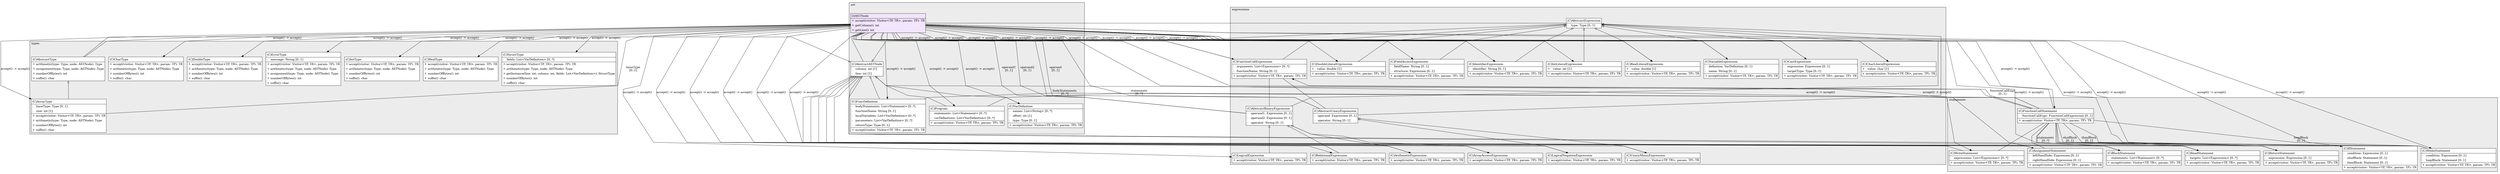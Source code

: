 @startuml

/' diagram meta data start
config=StructureConfiguration;
{
  "projectClassification": {
    "searchMode": "OpenProject", // OpenProject, AllProjects
    "includedProjects": "",
    "pathEndKeywords": "*.impl",
    "isClientPath": "",
    "isClientName": "",
    "isTestPath": "",
    "isTestName": "",
    "isMappingPath": "",
    "isMappingName": "",
    "isDataAccessPath": "",
    "isDataAccessName": "",
    "isDataStructurePath": "",
    "isDataStructureName": "",
    "isInterfaceStructuresPath": "",
    "isInterfaceStructuresName": "",
    "isEntryPointPath": "",
    "isEntryPointName": "",
    "treatFinalFieldsAsMandatory": false
  },
  "graphRestriction": {
    "classPackageExcludeFilter": "",
    "classPackageIncludeFilter": "",
    "classNameExcludeFilter": "",
    "classNameIncludeFilter": "",
    "methodNameExcludeFilter": "",
    "methodNameIncludeFilter": "",
    "removeByInheritance": "", // inheritance/annotation based filtering is done in a second step
    "removeByAnnotation": "",
    "removeByClassPackage": "", // cleanup the graph after inheritance/annotation based filtering is done
    "removeByClassName": "",
    "cutMappings": false,
    "cutEnum": true,
    "cutTests": true,
    "cutClient": true,
    "cutDataAccess": false,
    "cutInterfaceStructures": false,
    "cutDataStructures": false,
    "cutGetterAndSetter": true,
    "cutConstructors": true
  },
  "graphTraversal": {
    "forwardDepth": 6,
    "backwardDepth": 6,
    "classPackageExcludeFilter": "",
    "classPackageIncludeFilter": "",
    "classNameExcludeFilter": "",
    "classNameIncludeFilter": "",
    "methodNameExcludeFilter": "",
    "methodNameIncludeFilter": "",
    "hideMappings": false,
    "hideDataStructures": false,
    "hidePrivateMethods": true,
    "hideInterfaceCalls": true, // indirection: implementation -> interface (is hidden) -> implementation
    "onlyShowApplicationEntryPoints": false, // root node is included
    "useMethodCallsForStructureDiagram": "ForwardOnly" // ForwardOnly, BothDirections, No
  },
  "details": {
    "aggregation": "GroupByClass", // ByClass, GroupByClass, None
    "showClassGenericTypes": true,
    "showMethods": true,
    "showMethodParameterNames": true,
    "showMethodParameterTypes": true,
    "showMethodReturnType": true,
    "showPackageLevels": 2,
    "showDetailedClassStructure": true
  },
  "rootClass": "ast.ASTNode",
  "extensionCallbackMethod": "" // qualified.class.name#methodName - signature: public static String method(String)
}
diagram meta data end '/



digraph g {
    rankdir="TB"
    splines=polyline
    

'nodes 
subgraph cluster_110844025 { 
   	label=types
	labeljust=l
	fillcolor="#ececec"
	style=filled
   
   AbstractType110844025[
	label=<<TABLE BORDER="1" CELLBORDER="0" CELLPADDING="4" CELLSPACING="0">
<TR><TD ALIGN="LEFT" >(C)AbstractType</TD></TR>
<HR/>
<TR><TD ALIGN="LEFT" >+ arithmetic(type: Type, node: ASTNode): Type</TD></TR>
<TR><TD ALIGN="LEFT" >+ assignment(type: Type, node: ASTNode): Type</TD></TR>
<TR><TD ALIGN="LEFT" >+ numberOfBytes(): int</TD></TR>
<TR><TD ALIGN="LEFT" >+ suffix(): char</TD></TR>
</TABLE>>
	style=filled
	margin=0
	shape=plaintext
	fillcolor="#FFFFFF"
];

ArrayType110844025[
	label=<<TABLE BORDER="1" CELLBORDER="0" CELLPADDING="4" CELLSPACING="0">
<TR><TD ALIGN="LEFT" >(C)ArrayType</TD></TR>
<HR/>
<TR><TD ALIGN="LEFT" >-   baseType: Type [0..1]</TD></TR>
<TR><TD ALIGN="LEFT" >-   size: int [1]</TD></TR>
<HR/>
<TR><TD ALIGN="LEFT" >+ accept(visitor: Visitor&lt;TP, TR&gt;, param: TP): TR</TD></TR>
<TR><TD ALIGN="LEFT" >+ arithmetic(type: Type, node: ASTNode): Type</TD></TR>
<TR><TD ALIGN="LEFT" >+ numberOfBytes(): int</TD></TR>
<TR><TD ALIGN="LEFT" >+ suffix(): char</TD></TR>
</TABLE>>
	style=filled
	margin=0
	shape=plaintext
	fillcolor="#FFFFFF"
];

CharType110844025[
	label=<<TABLE BORDER="1" CELLBORDER="0" CELLPADDING="4" CELLSPACING="0">
<TR><TD ALIGN="LEFT" >(C)CharType</TD></TR>
<HR/>
<TR><TD ALIGN="LEFT" >+ accept(visitor: Visitor&lt;TP, TR&gt;, param: TP): TR</TD></TR>
<TR><TD ALIGN="LEFT" >+ arithmetic(type: Type, node: ASTNode): Type</TD></TR>
<TR><TD ALIGN="LEFT" >+ numberOfBytes(): int</TD></TR>
<TR><TD ALIGN="LEFT" >+ suffix(): char</TD></TR>
</TABLE>>
	style=filled
	margin=0
	shape=plaintext
	fillcolor="#FFFFFF"
];

DoubleType110844025[
	label=<<TABLE BORDER="1" CELLBORDER="0" CELLPADDING="4" CELLSPACING="0">
<TR><TD ALIGN="LEFT" >(C)DoubleType</TD></TR>
<HR/>
<TR><TD ALIGN="LEFT" >+ accept(visitor: Visitor&lt;TP, TR&gt;, param: TP): TR</TD></TR>
<TR><TD ALIGN="LEFT" >+ arithmetic(type: Type, node: ASTNode): Type</TD></TR>
<TR><TD ALIGN="LEFT" >+ numberOfBytes(): int</TD></TR>
<TR><TD ALIGN="LEFT" >+ suffix(): char</TD></TR>
</TABLE>>
	style=filled
	margin=0
	shape=plaintext
	fillcolor="#FFFFFF"
];

ErrorType110844025[
	label=<<TABLE BORDER="1" CELLBORDER="0" CELLPADDING="4" CELLSPACING="0">
<TR><TD ALIGN="LEFT" >(C)ErrorType</TD></TR>
<HR/>
<TR><TD ALIGN="LEFT" >-   message: String [0..1]</TD></TR>
<HR/>
<TR><TD ALIGN="LEFT" >+ accept(visitor: Visitor&lt;TP, TR&gt;, param: TP): TR</TD></TR>
<TR><TD ALIGN="LEFT" >+ arithmetic(type: Type, node: ASTNode): Type</TD></TR>
<TR><TD ALIGN="LEFT" >+ assignment(type: Type, node: ASTNode): Type</TD></TR>
<TR><TD ALIGN="LEFT" >+ numberOfBytes(): int</TD></TR>
<TR><TD ALIGN="LEFT" >+ suffix(): char</TD></TR>
</TABLE>>
	style=filled
	margin=0
	shape=plaintext
	fillcolor="#FFFFFF"
];

IntType110844025[
	label=<<TABLE BORDER="1" CELLBORDER="0" CELLPADDING="4" CELLSPACING="0">
<TR><TD ALIGN="LEFT" >(C)IntType</TD></TR>
<HR/>
<TR><TD ALIGN="LEFT" >+ accept(visitor: Visitor&lt;TP, TR&gt;, param: TP): TR</TD></TR>
<TR><TD ALIGN="LEFT" >+ arithmetic(type: Type, node: ASTNode): Type</TD></TR>
<TR><TD ALIGN="LEFT" >+ numberOfBytes(): int</TD></TR>
<TR><TD ALIGN="LEFT" >+ suffix(): char</TD></TR>
</TABLE>>
	style=filled
	margin=0
	shape=plaintext
	fillcolor="#FFFFFF"
];

RealType110844025[
	label=<<TABLE BORDER="1" CELLBORDER="0" CELLPADDING="4" CELLSPACING="0">
<TR><TD ALIGN="LEFT" >(C)RealType</TD></TR>
<HR/>
<TR><TD ALIGN="LEFT" >+ accept(visitor: Visitor&lt;TP, TR&gt;, param: TP): TR</TD></TR>
<TR><TD ALIGN="LEFT" >+ arithmetic(type: Type, node: ASTNode): Type</TD></TR>
<TR><TD ALIGN="LEFT" >+ numberOfBytes(): int</TD></TR>
<TR><TD ALIGN="LEFT" >+ suffix(): char</TD></TR>
</TABLE>>
	style=filled
	margin=0
	shape=plaintext
	fillcolor="#FFFFFF"
];

StructType110844025[
	label=<<TABLE BORDER="1" CELLBORDER="0" CELLPADDING="4" CELLSPACING="0">
<TR><TD ALIGN="LEFT" >(C)StructType</TD></TR>
<HR/>
<TR><TD ALIGN="LEFT" >-   fields: List&lt;VarDefinition&gt; [0..*]</TD></TR>
<HR/>
<TR><TD ALIGN="LEFT" >+ accept(visitor: Visitor&lt;TP, TR&gt;, param: TP): TR</TD></TR>
<TR><TD ALIGN="LEFT" >+ arithmetic(type: Type, node: ASTNode): Type</TD></TR>
<TR><TD ALIGN="LEFT" >+ getInstance(line: int, column: int, fields: List&lt;VarDefinition&gt;): StructType</TD></TR>
<TR><TD ALIGN="LEFT" >+ numberOfBytes(): int</TD></TR>
<TR><TD ALIGN="LEFT" >+ suffix(): char</TD></TR>
</TABLE>>
	style=filled
	margin=0
	shape=plaintext
	fillcolor="#FFFFFF"
];
} 

subgraph cluster_175554779 { 
   	label=expressions
	labeljust=l
	fillcolor="#ececec"
	style=filled
   
   AbstractBinaryExpression42352495[
	label=<<TABLE BORDER="1" CELLBORDER="0" CELLPADDING="4" CELLSPACING="0">
<TR><TD ALIGN="LEFT" >(C)AbstractBinaryExpression</TD></TR>
<HR/>
<TR><TD ALIGN="LEFT" >-   operand1: Expression [0..1]</TD></TR>
<TR><TD ALIGN="LEFT" >-   operand2: Expression [0..1]</TD></TR>
<TR><TD ALIGN="LEFT" >-   operator: String [0..1]</TD></TR>
</TABLE>>
	style=filled
	margin=0
	shape=plaintext
	fillcolor="#FFFFFF"
];

AbstractExpression42352495[
	label=<<TABLE BORDER="1" CELLBORDER="0" CELLPADDING="4" CELLSPACING="0">
<TR><TD ALIGN="LEFT" >(C)AbstractExpression</TD></TR>
<HR/>
<TR><TD ALIGN="LEFT" >-   type: Type [0..1]</TD></TR>
</TABLE>>
	style=filled
	margin=0
	shape=plaintext
	fillcolor="#FFFFFF"
];

AbstractUnaryExpression42352495[
	label=<<TABLE BORDER="1" CELLBORDER="0" CELLPADDING="4" CELLSPACING="0">
<TR><TD ALIGN="LEFT" >(C)AbstractUnaryExpression</TD></TR>
<HR/>
<TR><TD ALIGN="LEFT" >-   operand: Expression [0..1]</TD></TR>
<TR><TD ALIGN="LEFT" >-   operator: String [0..1]</TD></TR>
</TABLE>>
	style=filled
	margin=0
	shape=plaintext
	fillcolor="#FFFFFF"
];

ArithmeticExpression42352495[
	label=<<TABLE BORDER="1" CELLBORDER="0" CELLPADDING="4" CELLSPACING="0">
<TR><TD ALIGN="LEFT" >(C)ArithmeticExpression</TD></TR>
<HR/>
<TR><TD ALIGN="LEFT" >+ accept(visitor: Visitor&lt;TP, TR&gt;, param: TP): TR</TD></TR>
</TABLE>>
	style=filled
	margin=0
	shape=plaintext
	fillcolor="#FFFFFF"
];

ArrayAccessExpression42352495[
	label=<<TABLE BORDER="1" CELLBORDER="0" CELLPADDING="4" CELLSPACING="0">
<TR><TD ALIGN="LEFT" >(C)ArrayAccessExpression</TD></TR>
<HR/>
<TR><TD ALIGN="LEFT" >+ accept(visitor: Visitor&lt;TP, TR&gt;, param: TP): TR</TD></TR>
</TABLE>>
	style=filled
	margin=0
	shape=plaintext
	fillcolor="#FFFFFF"
];

CastExpression42352495[
	label=<<TABLE BORDER="1" CELLBORDER="0" CELLPADDING="4" CELLSPACING="0">
<TR><TD ALIGN="LEFT" >(C)CastExpression</TD></TR>
<HR/>
<TR><TD ALIGN="LEFT" >-   expression: Expression [0..1]</TD></TR>
<TR><TD ALIGN="LEFT" >-   targetType: Type [0..1]</TD></TR>
<HR/>
<TR><TD ALIGN="LEFT" >+ accept(visitor: Visitor&lt;TP, TR&gt;, param: TP): TR</TD></TR>
</TABLE>>
	style=filled
	margin=0
	shape=plaintext
	fillcolor="#FFFFFF"
];

CharLiteralExpression42352495[
	label=<<TABLE BORDER="1" CELLBORDER="0" CELLPADDING="4" CELLSPACING="0">
<TR><TD ALIGN="LEFT" >(C)CharLiteralExpression</TD></TR>
<HR/>
<TR><TD ALIGN="LEFT" >+   value: char [1]</TD></TR>
<HR/>
<TR><TD ALIGN="LEFT" >+ accept(visitor: Visitor&lt;TP, TR&gt;, param: TP): TR</TD></TR>
</TABLE>>
	style=filled
	margin=0
	shape=plaintext
	fillcolor="#FFFFFF"
];

DoubleLiteralExpression42352495[
	label=<<TABLE BORDER="1" CELLBORDER="0" CELLPADDING="4" CELLSPACING="0">
<TR><TD ALIGN="LEFT" >(C)DoubleLiteralExpression</TD></TR>
<HR/>
<TR><TD ALIGN="LEFT" >+   value: double [1]</TD></TR>
<HR/>
<TR><TD ALIGN="LEFT" >+ accept(visitor: Visitor&lt;TP, TR&gt;, param: TP): TR</TD></TR>
</TABLE>>
	style=filled
	margin=0
	shape=plaintext
	fillcolor="#FFFFFF"
];

FieldAccessExpression42352495[
	label=<<TABLE BORDER="1" CELLBORDER="0" CELLPADDING="4" CELLSPACING="0">
<TR><TD ALIGN="LEFT" >(C)FieldAccessExpression</TD></TR>
<HR/>
<TR><TD ALIGN="LEFT" >-   fieldName: String [0..1]</TD></TR>
<TR><TD ALIGN="LEFT" >-   structure: Expression [0..1]</TD></TR>
<HR/>
<TR><TD ALIGN="LEFT" >+ accept(visitor: Visitor&lt;TP, TR&gt;, param: TP): TR</TD></TR>
</TABLE>>
	style=filled
	margin=0
	shape=plaintext
	fillcolor="#FFFFFF"
];

FunctionCallExpression42352495[
	label=<<TABLE BORDER="1" CELLBORDER="0" CELLPADDING="4" CELLSPACING="0">
<TR><TD ALIGN="LEFT" >(C)FunctionCallExpression</TD></TR>
<HR/>
<TR><TD ALIGN="LEFT" >-   arguments: List&lt;Expression&gt; [0..*]</TD></TR>
<TR><TD ALIGN="LEFT" >-   functionName: String [0..1]</TD></TR>
<HR/>
<TR><TD ALIGN="LEFT" >+ accept(visitor: Visitor&lt;TP, TR&gt;, param: TP): TR</TD></TR>
</TABLE>>
	style=filled
	margin=0
	shape=plaintext
	fillcolor="#FFFFFF"
];

IdentifierExpression42352495[
	label=<<TABLE BORDER="1" CELLBORDER="0" CELLPADDING="4" CELLSPACING="0">
<TR><TD ALIGN="LEFT" >(C)IdentifierExpression</TD></TR>
<HR/>
<TR><TD ALIGN="LEFT" >-   identifier: String [0..1]</TD></TR>
<HR/>
<TR><TD ALIGN="LEFT" >+ accept(visitor: Visitor&lt;TP, TR&gt;, param: TP): TR</TD></TR>
</TABLE>>
	style=filled
	margin=0
	shape=plaintext
	fillcolor="#FFFFFF"
];

IntLiteralExpression42352495[
	label=<<TABLE BORDER="1" CELLBORDER="0" CELLPADDING="4" CELLSPACING="0">
<TR><TD ALIGN="LEFT" >(C)IntLiteralExpression</TD></TR>
<HR/>
<TR><TD ALIGN="LEFT" >+   value: int [1]</TD></TR>
<HR/>
<TR><TD ALIGN="LEFT" >+ accept(visitor: Visitor&lt;TP, TR&gt;, param: TP): TR</TD></TR>
</TABLE>>
	style=filled
	margin=0
	shape=plaintext
	fillcolor="#FFFFFF"
];

LogicalExpression42352495[
	label=<<TABLE BORDER="1" CELLBORDER="0" CELLPADDING="4" CELLSPACING="0">
<TR><TD ALIGN="LEFT" >(C)LogicalExpression</TD></TR>
<HR/>
<TR><TD ALIGN="LEFT" >+ accept(visitor: Visitor&lt;TP, TR&gt;, param: TP): TR</TD></TR>
</TABLE>>
	style=filled
	margin=0
	shape=plaintext
	fillcolor="#FFFFFF"
];

LogicalNegationExpression42352495[
	label=<<TABLE BORDER="1" CELLBORDER="0" CELLPADDING="4" CELLSPACING="0">
<TR><TD ALIGN="LEFT" >(C)LogicalNegationExpression</TD></TR>
<HR/>
<TR><TD ALIGN="LEFT" >+ accept(visitor: Visitor&lt;TP, TR&gt;, param: TP): TR</TD></TR>
</TABLE>>
	style=filled
	margin=0
	shape=plaintext
	fillcolor="#FFFFFF"
];

RealLiteralExpression42352495[
	label=<<TABLE BORDER="1" CELLBORDER="0" CELLPADDING="4" CELLSPACING="0">
<TR><TD ALIGN="LEFT" >(C)RealLiteralExpression</TD></TR>
<HR/>
<TR><TD ALIGN="LEFT" >+   value: double [1]</TD></TR>
<HR/>
<TR><TD ALIGN="LEFT" >+ accept(visitor: Visitor&lt;TP, TR&gt;, param: TP): TR</TD></TR>
</TABLE>>
	style=filled
	margin=0
	shape=plaintext
	fillcolor="#FFFFFF"
];

RelationalExpression42352495[
	label=<<TABLE BORDER="1" CELLBORDER="0" CELLPADDING="4" CELLSPACING="0">
<TR><TD ALIGN="LEFT" >(C)RelationalExpression</TD></TR>
<HR/>
<TR><TD ALIGN="LEFT" >+ accept(visitor: Visitor&lt;TP, TR&gt;, param: TP): TR</TD></TR>
</TABLE>>
	style=filled
	margin=0
	shape=plaintext
	fillcolor="#FFFFFF"
];

UnaryMinusExpression42352495[
	label=<<TABLE BORDER="1" CELLBORDER="0" CELLPADDING="4" CELLSPACING="0">
<TR><TD ALIGN="LEFT" >(C)UnaryMinusExpression</TD></TR>
<HR/>
<TR><TD ALIGN="LEFT" >+ accept(visitor: Visitor&lt;TP, TR&gt;, param: TP): TR</TD></TR>
</TABLE>>
	style=filled
	margin=0
	shape=plaintext
	fillcolor="#FFFFFF"
];

VariableExpression42352495[
	label=<<TABLE BORDER="1" CELLBORDER="0" CELLPADDING="4" CELLSPACING="0">
<TR><TD ALIGN="LEFT" >(C)VariableExpression</TD></TR>
<HR/>
<TR><TD ALIGN="LEFT" >-   definition: VarDefinition [0..1]</TD></TR>
<TR><TD ALIGN="LEFT" >-   name: String [0..1]</TD></TR>
<HR/>
<TR><TD ALIGN="LEFT" >+ accept(visitor: Visitor&lt;TP, TR&gt;, param: TP): TR</TD></TR>
</TABLE>>
	style=filled
	margin=0
	shape=plaintext
	fillcolor="#FFFFFF"
];
} 

subgraph cluster_215087900 { 
   	label=statements
	labeljust=l
	fillcolor="#ececec"
	style=filled
   
   AssignmentStatement357932080[
	label=<<TABLE BORDER="1" CELLBORDER="0" CELLPADDING="4" CELLSPACING="0">
<TR><TD ALIGN="LEFT" >(C)AssignmentStatement</TD></TR>
<HR/>
<TR><TD ALIGN="LEFT" >-   leftHandSide: Expression [0..1]</TD></TR>
<TR><TD ALIGN="LEFT" >-   rightHandSide: Expression [0..1]</TD></TR>
<HR/>
<TR><TD ALIGN="LEFT" >+ accept(visitor: Visitor&lt;TP, TR&gt;, param: TP): TR</TD></TR>
</TABLE>>
	style=filled
	margin=0
	shape=plaintext
	fillcolor="#FFFFFF"
];

BlockStatement357932080[
	label=<<TABLE BORDER="1" CELLBORDER="0" CELLPADDING="4" CELLSPACING="0">
<TR><TD ALIGN="LEFT" >(C)BlockStatement</TD></TR>
<HR/>
<TR><TD ALIGN="LEFT" >-   statements: List&lt;Statement&gt; [0..*]</TD></TR>
<HR/>
<TR><TD ALIGN="LEFT" >+ accept(visitor: Visitor&lt;TP, TR&gt;, param: TP): TR</TD></TR>
</TABLE>>
	style=filled
	margin=0
	shape=plaintext
	fillcolor="#FFFFFF"
];

FunctionCallStatement357932080[
	label=<<TABLE BORDER="1" CELLBORDER="0" CELLPADDING="4" CELLSPACING="0">
<TR><TD ALIGN="LEFT" >(C)FunctionCallStatement</TD></TR>
<HR/>
<TR><TD ALIGN="LEFT" >-   functionCallExpr: FunctionCallExpression [0..1]</TD></TR>
<HR/>
<TR><TD ALIGN="LEFT" >+ accept(visitor: Visitor&lt;TP, TR&gt;, param: TP): TR</TD></TR>
</TABLE>>
	style=filled
	margin=0
	shape=plaintext
	fillcolor="#FFFFFF"
];

IfStatement357932080[
	label=<<TABLE BORDER="1" CELLBORDER="0" CELLPADDING="4" CELLSPACING="0">
<TR><TD ALIGN="LEFT" >(C)IfStatement</TD></TR>
<HR/>
<TR><TD ALIGN="LEFT" >-   condition: Expression [0..1]</TD></TR>
<TR><TD ALIGN="LEFT" >-   elseBlock: Statement [0..1]</TD></TR>
<TR><TD ALIGN="LEFT" >-   thenBlock: Statement [0..1]</TD></TR>
<HR/>
<TR><TD ALIGN="LEFT" >+ accept(visitor: Visitor&lt;TP, TR&gt;, param: TP): TR</TD></TR>
</TABLE>>
	style=filled
	margin=0
	shape=plaintext
	fillcolor="#FFFFFF"
];

ReadStatement357932080[
	label=<<TABLE BORDER="1" CELLBORDER="0" CELLPADDING="4" CELLSPACING="0">
<TR><TD ALIGN="LEFT" >(C)ReadStatement</TD></TR>
<HR/>
<TR><TD ALIGN="LEFT" >-   targets: List&lt;Expression&gt; [0..*]</TD></TR>
<HR/>
<TR><TD ALIGN="LEFT" >+ accept(visitor: Visitor&lt;TP, TR&gt;, param: TP): TR</TD></TR>
</TABLE>>
	style=filled
	margin=0
	shape=plaintext
	fillcolor="#FFFFFF"
];

ReturnStatement357932080[
	label=<<TABLE BORDER="1" CELLBORDER="0" CELLPADDING="4" CELLSPACING="0">
<TR><TD ALIGN="LEFT" >(C)ReturnStatement</TD></TR>
<HR/>
<TR><TD ALIGN="LEFT" >-   expression: Expression [0..1]</TD></TR>
<HR/>
<TR><TD ALIGN="LEFT" >+ accept(visitor: Visitor&lt;TP, TR&gt;, param: TP): TR</TD></TR>
</TABLE>>
	style=filled
	margin=0
	shape=plaintext
	fillcolor="#FFFFFF"
];

WhileStatement357932080[
	label=<<TABLE BORDER="1" CELLBORDER="0" CELLPADDING="4" CELLSPACING="0">
<TR><TD ALIGN="LEFT" >(C)WhileStatement</TD></TR>
<HR/>
<TR><TD ALIGN="LEFT" >-   condition: Expression [0..1]</TD></TR>
<TR><TD ALIGN="LEFT" >-   loopBlock: Statement [0..1]</TD></TR>
<HR/>
<TR><TD ALIGN="LEFT" >+ accept(visitor: Visitor&lt;TP, TR&gt;, param: TP): TR</TD></TR>
</TABLE>>
	style=filled
	margin=0
	shape=plaintext
	fillcolor="#FFFFFF"
];

WriteStatement357932080[
	label=<<TABLE BORDER="1" CELLBORDER="0" CELLPADDING="4" CELLSPACING="0">
<TR><TD ALIGN="LEFT" >(C)WriteStatement</TD></TR>
<HR/>
<TR><TD ALIGN="LEFT" >-   expressions: List&lt;Expression&gt; [0..*]</TD></TR>
<HR/>
<TR><TD ALIGN="LEFT" >+ accept(visitor: Visitor&lt;TP, TR&gt;, param: TP): TR</TD></TR>
</TABLE>>
	style=filled
	margin=0
	shape=plaintext
	fillcolor="#FFFFFF"
];
} 

subgraph cluster_96898 { 
   	label=ast
	labeljust=l
	fillcolor="#ececec"
	style=filled
   
   ASTNode96898[
	label=<<TABLE BORDER="1" CELLBORDER="0" CELLPADDING="4" CELLSPACING="0">
<TR><TD ALIGN="LEFT" >(I)ASTNode</TD></TR>
<HR/>
<TR><TD ALIGN="LEFT" >+ accept(visitor: Visitor&lt;TP, TR&gt;, param: TP): TR</TD></TR>
<TR><TD ALIGN="LEFT" >+ getColumn(): int</TD></TR>
<TR><TD ALIGN="LEFT" >+ getLine(): int</TD></TR>
</TABLE>>
	style=filled
	margin=0
	shape=plaintext
	fillcolor="#F1E5FD"
];

AbstractASTNode96898[
	label=<<TABLE BORDER="1" CELLBORDER="0" CELLPADDING="4" CELLSPACING="0">
<TR><TD ALIGN="LEFT" >(C)AbstractASTNode</TD></TR>
<HR/>
<TR><TD ALIGN="LEFT" >-   column: int [1]</TD></TR>
<TR><TD ALIGN="LEFT" >-   line: int [1]</TD></TR>
</TABLE>>
	style=filled
	margin=0
	shape=plaintext
	fillcolor="#FFFFFF"
];

FuncDefinition96898[
	label=<<TABLE BORDER="1" CELLBORDER="0" CELLPADDING="4" CELLSPACING="0">
<TR><TD ALIGN="LEFT" >(C)FuncDefinition</TD></TR>
<HR/>
<TR><TD ALIGN="LEFT" >-   bodyStatements: List&lt;Statement&gt; [0..*]</TD></TR>
<TR><TD ALIGN="LEFT" >-   functionName: String [0..1]</TD></TR>
<TR><TD ALIGN="LEFT" >-   localVariables: List&lt;VarDefinition&gt; [0..*]</TD></TR>
<TR><TD ALIGN="LEFT" >-   parameters: List&lt;VarDefinition&gt; [0..*]</TD></TR>
<TR><TD ALIGN="LEFT" >-   returnType: Type [0..1]</TD></TR>
<HR/>
<TR><TD ALIGN="LEFT" >+ accept(visitor: Visitor&lt;TP, TR&gt;, param: TP): TR</TD></TR>
</TABLE>>
	style=filled
	margin=0
	shape=plaintext
	fillcolor="#FFFFFF"
];

Program96898[
	label=<<TABLE BORDER="1" CELLBORDER="0" CELLPADDING="4" CELLSPACING="0">
<TR><TD ALIGN="LEFT" >(C)Program</TD></TR>
<HR/>
<TR><TD ALIGN="LEFT" >-   statements: List&lt;Statement&gt; [0..*]</TD></TR>
<TR><TD ALIGN="LEFT" >-   varDefinitions: List&lt;VarDefinition&gt; [0..*]</TD></TR>
<HR/>
<TR><TD ALIGN="LEFT" >+ accept(visitor: Visitor&lt;TP, TR&gt;, param: TP): TR</TD></TR>
</TABLE>>
	style=filled
	margin=0
	shape=plaintext
	fillcolor="#FFFFFF"
];

VarDefinition96898[
	label=<<TABLE BORDER="1" CELLBORDER="0" CELLPADDING="4" CELLSPACING="0">
<TR><TD ALIGN="LEFT" >(C)VarDefinition</TD></TR>
<HR/>
<TR><TD ALIGN="LEFT" >-   names: List&lt;String&gt; [0..*]</TD></TR>
<TR><TD ALIGN="LEFT" >-   offset: int [1]</TD></TR>
<TR><TD ALIGN="LEFT" >-   type: Type [0..1]</TD></TR>
<HR/>
<TR><TD ALIGN="LEFT" >+ accept(visitor: Visitor&lt;TP, TR&gt;, param: TP): TR</TD></TR>
</TABLE>>
	style=filled
	margin=0
	shape=plaintext
	fillcolor="#FFFFFF"
];
} 

'edges    
ASTNode96898 -> AbstractASTNode96898[arrowhead=none, arrowtail=empty, dir=both];
ASTNode96898 -> AbstractBinaryExpression42352495[arrowhead=none];
ASTNode96898 -> AbstractExpression42352495[arrowhead=none];
ASTNode96898 -> AbstractType110844025[arrowhead=none];
ASTNode96898 -> AbstractUnaryExpression42352495[arrowhead=none];
ASTNode96898 -> ArithmeticExpression42352495[label="accept() -> accept()"];
ASTNode96898 -> ArrayAccessExpression42352495[label="accept() -> accept()"];
ASTNode96898 -> ArrayType110844025[label="accept() -> accept()"];
ASTNode96898 -> AssignmentStatement357932080[label="accept() -> accept()"];
ASTNode96898 -> BlockStatement357932080[label="accept() -> accept()"];
ASTNode96898 -> CastExpression42352495[label="accept() -> accept()"];
ASTNode96898 -> CharLiteralExpression42352495[label="accept() -> accept()"];
ASTNode96898 -> CharType110844025[label="accept() -> accept()"];
ASTNode96898 -> DoubleLiteralExpression42352495[label="accept() -> accept()"];
ASTNode96898 -> DoubleType110844025[label="accept() -> accept()"];
ASTNode96898 -> ErrorType110844025[label="accept() -> accept()"];
ASTNode96898 -> FieldAccessExpression42352495[label="accept() -> accept()"];
ASTNode96898 -> FuncDefinition96898[label="accept() -> accept()"];
ASTNode96898 -> FunctionCallExpression42352495[arrowhead=none];
ASTNode96898 -> FunctionCallExpression42352495[label="accept() -> accept()"];
ASTNode96898 -> FunctionCallStatement357932080[arrowhead=none];
ASTNode96898 -> FunctionCallStatement357932080[label="accept() -> accept()"];
ASTNode96898 -> IdentifierExpression42352495[label="accept() -> accept()"];
ASTNode96898 -> IfStatement357932080[label="accept() -> accept()"];
ASTNode96898 -> IntLiteralExpression42352495[label="accept() -> accept()"];
ASTNode96898 -> IntType110844025[label="accept() -> accept()"];
ASTNode96898 -> LogicalExpression42352495[label="accept() -> accept()"];
ASTNode96898 -> LogicalNegationExpression42352495[label="accept() -> accept()"];
ASTNode96898 -> Program96898[label="accept() -> accept()"];
ASTNode96898 -> ReadStatement357932080[label="accept() -> accept()"];
ASTNode96898 -> RealLiteralExpression42352495[label="accept() -> accept()"];
ASTNode96898 -> RealType110844025[label="accept() -> accept()"];
ASTNode96898 -> RelationalExpression42352495[label="accept() -> accept()"];
ASTNode96898 -> ReturnStatement357932080[label="accept() -> accept()"];
ASTNode96898 -> StructType110844025[label="accept() -> accept()"];
ASTNode96898 -> UnaryMinusExpression42352495[label="accept() -> accept()"];
ASTNode96898 -> VarDefinition96898[label="accept() -> accept()"];
ASTNode96898 -> VariableExpression42352495[label="accept() -> accept()"];
ASTNode96898 -> WhileStatement357932080[label="accept() -> accept()"];
ASTNode96898 -> WriteStatement357932080[label="accept() -> accept()"];
AbstractASTNode96898 -> AbstractExpression42352495[arrowhead=none, arrowtail=empty, dir=both];
AbstractASTNode96898 -> AbstractType110844025[arrowhead=none, arrowtail=empty, dir=both];
AbstractASTNode96898 -> AssignmentStatement357932080[arrowhead=none, arrowtail=empty, dir=both];
AbstractASTNode96898 -> BlockStatement357932080[arrowhead=none, arrowtail=empty, dir=both];
AbstractASTNode96898 -> FuncDefinition96898[arrowhead=none, arrowtail=empty, dir=both];
AbstractASTNode96898 -> FunctionCallStatement357932080[arrowhead=none, arrowtail=empty, dir=both];
AbstractASTNode96898 -> IfStatement357932080[arrowhead=none, arrowtail=empty, dir=both];
AbstractASTNode96898 -> Program96898[arrowhead=none, arrowtail=empty, dir=both];
AbstractASTNode96898 -> ReadStatement357932080[arrowhead=none, arrowtail=empty, dir=both];
AbstractASTNode96898 -> ReturnStatement357932080[arrowhead=none, arrowtail=empty, dir=both];
AbstractASTNode96898 -> VarDefinition96898[arrowhead=none, arrowtail=empty, dir=both];
AbstractASTNode96898 -> WhileStatement357932080[arrowhead=none, arrowtail=empty, dir=both];
AbstractASTNode96898 -> WriteStatement357932080[arrowhead=none, arrowtail=empty, dir=both];
AbstractBinaryExpression42352495 -> ASTNode96898[label="operand1
[0..1]", arrowhead=none];
AbstractBinaryExpression42352495 -> ASTNode96898[label="operand2
[0..1]", arrowhead=none];
AbstractBinaryExpression42352495 -> ArithmeticExpression42352495[arrowhead=none, arrowtail=empty, dir=both];
AbstractBinaryExpression42352495 -> ArrayAccessExpression42352495[arrowhead=none, arrowtail=empty, dir=both];
AbstractBinaryExpression42352495 -> LogicalExpression42352495[arrowhead=none, arrowtail=empty, dir=both];
AbstractBinaryExpression42352495 -> RelationalExpression42352495[arrowhead=none, arrowtail=empty, dir=both];
AbstractExpression42352495 -> AbstractBinaryExpression42352495[arrowhead=none, arrowtail=empty, dir=both];
AbstractExpression42352495 -> AbstractUnaryExpression42352495[arrowhead=none, arrowtail=empty, dir=both];
AbstractExpression42352495 -> CastExpression42352495[arrowhead=none, arrowtail=empty, dir=both];
AbstractExpression42352495 -> CharLiteralExpression42352495[arrowhead=none, arrowtail=empty, dir=both];
AbstractExpression42352495 -> DoubleLiteralExpression42352495[arrowhead=none, arrowtail=empty, dir=both];
AbstractExpression42352495 -> FieldAccessExpression42352495[arrowhead=none, arrowtail=empty, dir=both];
AbstractExpression42352495 -> FunctionCallExpression42352495[arrowhead=none, arrowtail=empty, dir=both];
AbstractExpression42352495 -> IdentifierExpression42352495[arrowhead=none, arrowtail=empty, dir=both];
AbstractExpression42352495 -> IntLiteralExpression42352495[arrowhead=none, arrowtail=empty, dir=both];
AbstractExpression42352495 -> RealLiteralExpression42352495[arrowhead=none, arrowtail=empty, dir=both];
AbstractExpression42352495 -> VariableExpression42352495[arrowhead=none, arrowtail=empty, dir=both];
AbstractType110844025 -> ArrayType110844025[arrowhead=none, arrowtail=empty, dir=both];
AbstractUnaryExpression42352495 -> ASTNode96898[label="operand
[0..1]", arrowhead=none];
AbstractUnaryExpression42352495 -> LogicalNegationExpression42352495[arrowhead=none, arrowtail=empty, dir=both];
AbstractUnaryExpression42352495 -> UnaryMinusExpression42352495[arrowhead=none, arrowtail=empty, dir=both];
ArrayType110844025 -> ASTNode96898[label="baseType
[0..1]", arrowhead=none];
BlockStatement357932080 -> FunctionCallStatement357932080[label="statements
[0..*]", arrowhead=none];
FuncDefinition96898 -> FunctionCallStatement357932080[label="bodyStatements
[0..*]", arrowhead=none];
FunctionCallExpression42352495 -> AbstractBinaryExpression42352495[arrowhead=none];
FunctionCallExpression42352495 -> AbstractUnaryExpression42352495[arrowhead=none];
FunctionCallStatement357932080 -> AssignmentStatement357932080[arrowhead=none];
FunctionCallStatement357932080 -> BlockStatement357932080[arrowhead=none];
FunctionCallStatement357932080 -> FunctionCallExpression42352495[label="functionCallExpr
[0..1]"];
FunctionCallStatement357932080 -> IfStatement357932080[arrowhead=none];
FunctionCallStatement357932080 -> ReadStatement357932080[arrowhead=none];
FunctionCallStatement357932080 -> ReturnStatement357932080[arrowhead=none];
FunctionCallStatement357932080 -> WhileStatement357932080[arrowhead=none];
FunctionCallStatement357932080 -> WriteStatement357932080[arrowhead=none];
IfStatement357932080 -> FunctionCallStatement357932080[label="elseBlock
[0..1]", arrowhead=none];
IfStatement357932080 -> FunctionCallStatement357932080[label="thenBlock
[0..1]", arrowhead=none];
Program96898 -> FunctionCallStatement357932080[label="statements
[0..*]", arrowhead=none];
WhileStatement357932080 -> FunctionCallStatement357932080[label="loopBlock
[0..1]", arrowhead=none];
    
}
@enduml